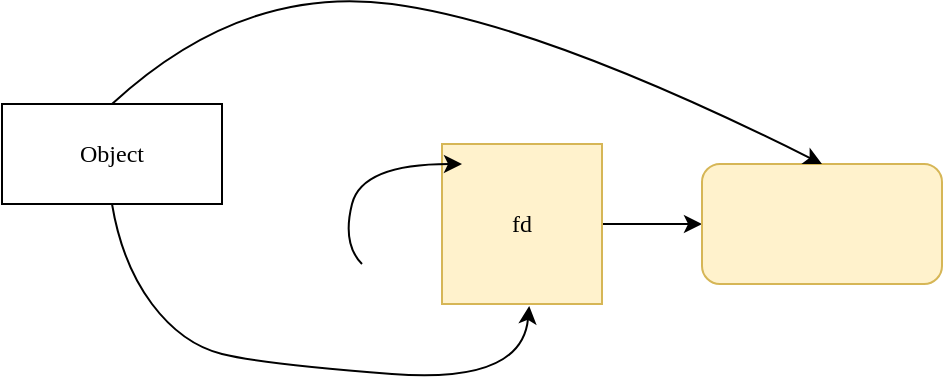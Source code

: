 <mxfile version="26.1.1">
  <diagram name="第 1 页" id="l5qos9Mxzadn0wn4ZmKl">
    <mxGraphModel dx="1221" dy="618" grid="1" gridSize="10" guides="1" tooltips="1" connect="1" arrows="1" fold="1" page="1" pageScale="1" pageWidth="827" pageHeight="1169" math="1" shadow="0">
      <root>
        <mxCell id="0" />
        <mxCell id="1" parent="0" />
        <mxCell id="sx1YVSV2g4etmEe99gzC-3" style="edgeStyle=orthogonalEdgeStyle;rounded=0;orthogonalLoop=1;jettySize=auto;html=1;fontFamily=Lucida Console;" parent="1" source="sx1YVSV2g4etmEe99gzC-1" target="sx1YVSV2g4etmEe99gzC-2" edge="1">
          <mxGeometry relative="1" as="geometry" />
        </mxCell>
        <mxCell id="sx1YVSV2g4etmEe99gzC-1" value="&lt;font&gt;fd&lt;/font&gt;" style="whiteSpace=wrap;html=1;aspect=fixed;fillColor=#fff2cc;strokeColor=#d6b656;fontFamily=Lucida Console;" parent="1" vertex="1">
          <mxGeometry x="370" y="280" width="80" height="80" as="geometry" />
        </mxCell>
        <mxCell id="sx1YVSV2g4etmEe99gzC-2" value="" style="rounded=1;whiteSpace=wrap;html=1;fillColor=#fff2cc;strokeColor=#d6b656;fontFamily=Lucida Console;" parent="1" vertex="1">
          <mxGeometry x="500" y="290" width="120" height="60" as="geometry" />
        </mxCell>
        <mxCell id="MtJSwBxMJ9DMkaCfLKCA-1" value="Object" style="html=1;whiteSpace=wrap;fontFamily=Lucida Console;" parent="1" vertex="1">
          <mxGeometry x="150" y="260" width="110" height="50" as="geometry" />
        </mxCell>
        <mxCell id="MtJSwBxMJ9DMkaCfLKCA-3" value="" style="curved=1;endArrow=classic;html=1;rounded=0;exitX=0.5;exitY=1;exitDx=0;exitDy=0;entryX=0.545;entryY=1.012;entryDx=0;entryDy=0;entryPerimeter=0;" parent="1" source="MtJSwBxMJ9DMkaCfLKCA-1" target="sx1YVSV2g4etmEe99gzC-1" edge="1">
          <mxGeometry width="50" height="50" relative="1" as="geometry">
            <mxPoint x="330" y="340" as="sourcePoint" />
            <mxPoint x="380" y="290" as="targetPoint" />
            <Array as="points">
              <mxPoint x="210" y="340" />
              <mxPoint x="240" y="380" />
              <mxPoint x="280" y="390" />
              <mxPoint x="410" y="400" />
            </Array>
          </mxGeometry>
        </mxCell>
        <mxCell id="MtJSwBxMJ9DMkaCfLKCA-4" value="" style="curved=1;endArrow=classic;html=1;rounded=0;exitX=0.5;exitY=0;exitDx=0;exitDy=0;entryX=0.5;entryY=0;entryDx=0;entryDy=0;" parent="1" source="MtJSwBxMJ9DMkaCfLKCA-1" target="sx1YVSV2g4etmEe99gzC-2" edge="1">
          <mxGeometry width="50" height="50" relative="1" as="geometry">
            <mxPoint x="330" y="340" as="sourcePoint" />
            <mxPoint x="380" y="290" as="targetPoint" />
            <Array as="points">
              <mxPoint x="270" y="200" />
              <mxPoint x="420" y="220" />
            </Array>
          </mxGeometry>
        </mxCell>
        <mxCell id="MtJSwBxMJ9DMkaCfLKCA-5" value="" style="curved=1;endArrow=classic;html=1;rounded=0;" parent="1" edge="1">
          <mxGeometry width="50" height="50" relative="1" as="geometry">
            <mxPoint x="330" y="340" as="sourcePoint" />
            <mxPoint x="380" y="290" as="targetPoint" />
            <Array as="points">
              <mxPoint x="320" y="330" />
              <mxPoint x="330" y="290" />
            </Array>
          </mxGeometry>
        </mxCell>
      </root>
    </mxGraphModel>
  </diagram>
</mxfile>
